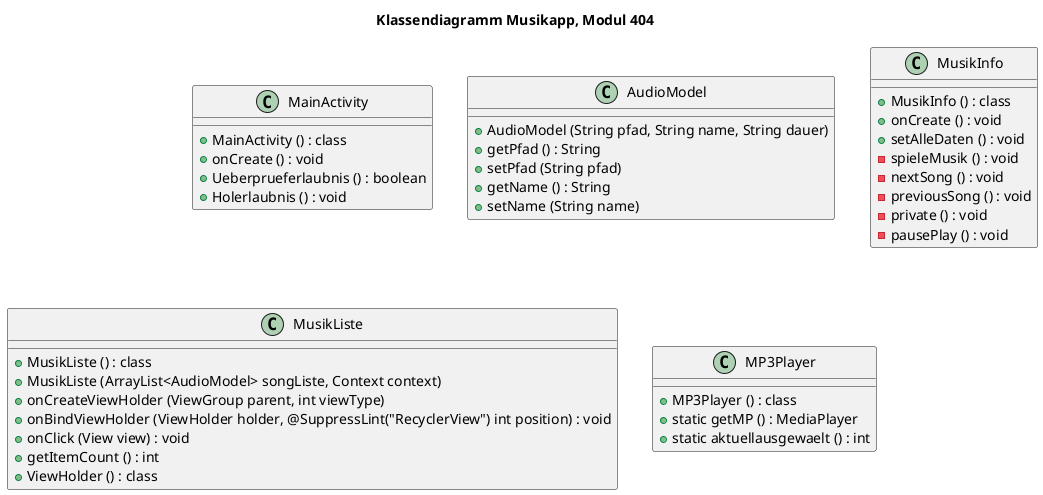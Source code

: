 @startuml Klassendiagramm

title "Klassendiagramm Musikapp, Modul 404"

class MainActivity{
    + MainActivity () : class
    + onCreate () : void
    + Ueberprueferlaubnis () : boolean
    + Holerlaubnis () : void
    }

class AudioModel{
    + AudioModel (String pfad, String name, String dauer)
    + getPfad () : String
    + setPfad (String pfad)
    + getName () : String
    + setName (String name)
    }

class MusikInfo{
    + MusikInfo () : class
    + onCreate () : void
    + setAlleDaten () : void
    - spieleMusik () : void
    - nextSong () : void
    - previousSong () : void
    - private () : void
    - pausePlay () : void
    }

class MusikListe{
    + MusikListe () : class
    + MusikListe (ArrayList<AudioModel> songListe, Context context)
    + onCreateViewHolder (ViewGroup parent, int viewType)
    + onBindViewHolder (ViewHolder holder, @SuppressLint("RecyclerView") int position) : void
    + onClick (View view) : void
    + getItemCount () : int
    + ViewHolder () : class
    }

class MP3Player{
    + MP3Player () : class
    + static getMP () : MediaPlayer
    + static aktuellausgewaelt () : int 
    }

@enduml
